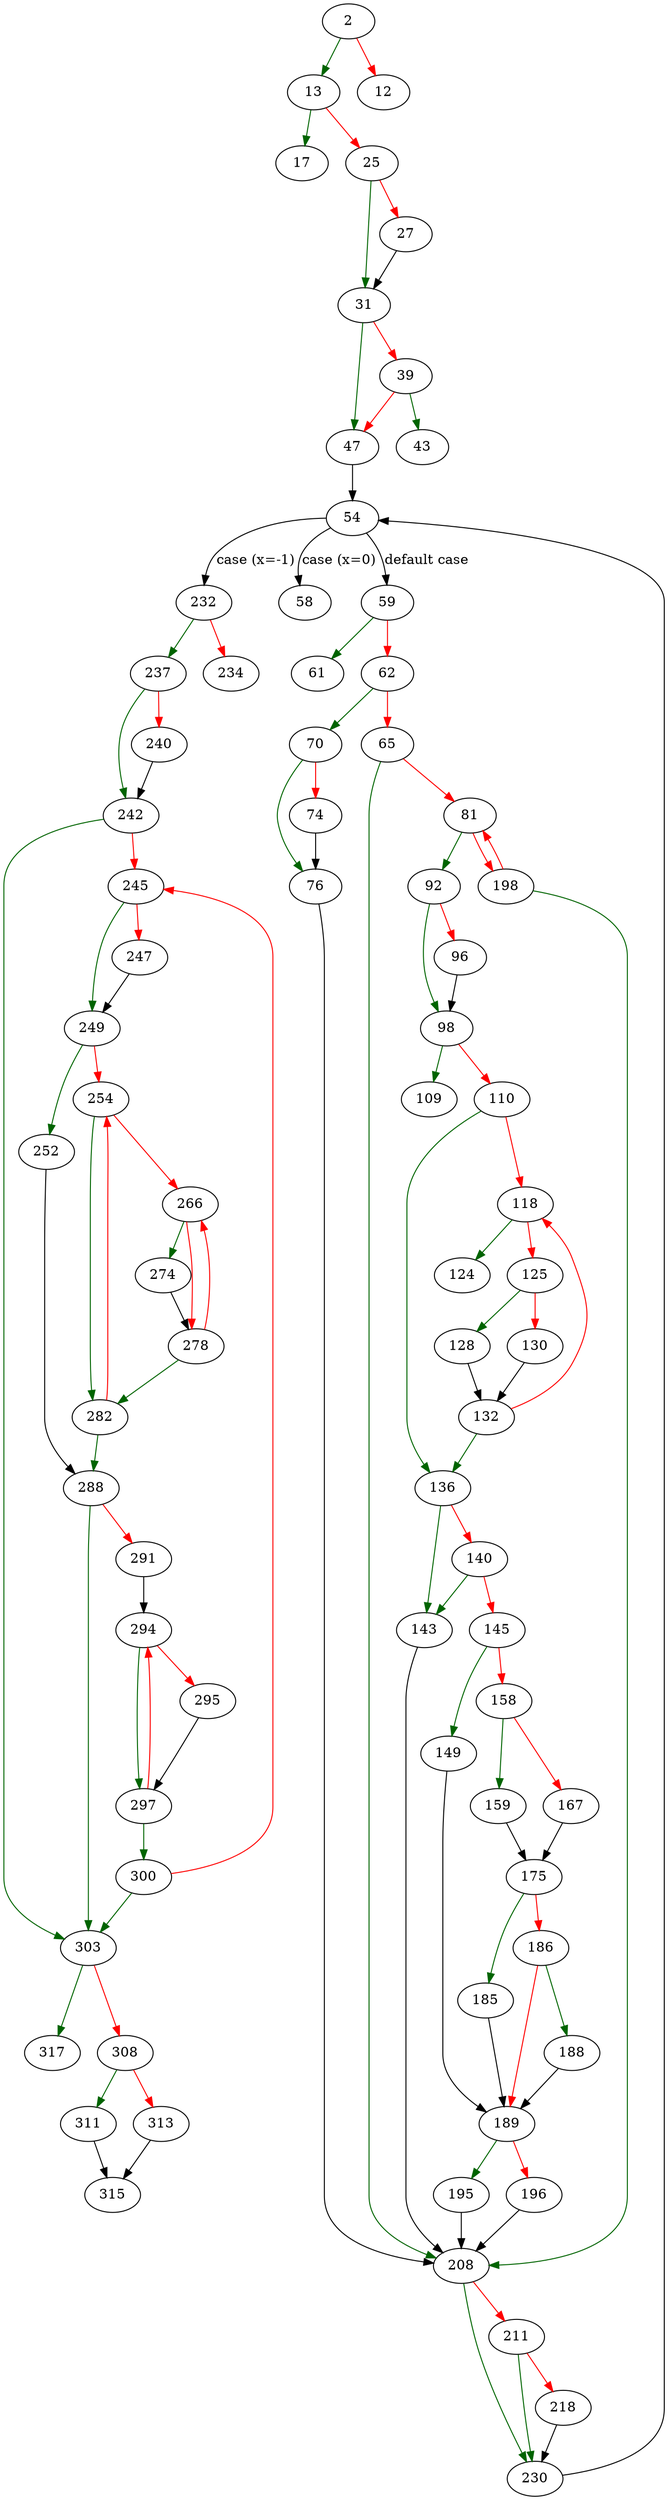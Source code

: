 strict digraph "main" {
	// Node definitions.
	2 [entry=true];
	13;
	12;
	17;
	25;
	31;
	27;
	47;
	39;
	43;
	54;
	232;
	58;
	59;
	61;
	62;
	70;
	65;
	208;
	81;
	76;
	74;
	92;
	198;
	98;
	96;
	109;
	110;
	136;
	118;
	124;
	125;
	128;
	130;
	132;
	143;
	140;
	145;
	149;
	158;
	189;
	159;
	167;
	175;
	185;
	186;
	188;
	195;
	196;
	230;
	211;
	218;
	237;
	234;
	242;
	240;
	303;
	245;
	249;
	247;
	252;
	254;
	288;
	282;
	266;
	274;
	278;
	291;
	294;
	297;
	295;
	300;
	317;
	308;
	311;
	313;
	315;

	// Edge definitions.
	2 -> 13 [
		color=darkgreen
		cond=true
	];
	2 -> 12 [
		color=red
		cond=false
	];
	13 -> 17 [
		color=darkgreen
		cond=true
	];
	13 -> 25 [
		color=red
		cond=false
	];
	25 -> 31 [
		color=darkgreen
		cond=true
	];
	25 -> 27 [
		color=red
		cond=false
	];
	31 -> 47 [
		color=darkgreen
		cond=true
	];
	31 -> 39 [
		color=red
		cond=false
	];
	27 -> 31;
	47 -> 54;
	39 -> 47 [
		color=red
		cond=false
	];
	39 -> 43 [
		color=darkgreen
		cond=true
	];
	54 -> 232 [
		cond="case (x=-1)"
		label="case (x=-1)"
	];
	54 -> 58 [
		cond="case (x=0)"
		label="case (x=0)"
	];
	54 -> 59 [
		cond="default case"
		label="default case"
	];
	232 -> 237 [
		color=darkgreen
		cond=true
	];
	232 -> 234 [
		color=red
		cond=false
	];
	59 -> 61 [
		color=darkgreen
		cond=true
	];
	59 -> 62 [
		color=red
		cond=false
	];
	62 -> 70 [
		color=darkgreen
		cond=true
	];
	62 -> 65 [
		color=red
		cond=false
	];
	70 -> 76 [
		color=darkgreen
		cond=true
	];
	70 -> 74 [
		color=red
		cond=false
	];
	65 -> 208 [
		color=darkgreen
		cond=true
	];
	65 -> 81 [
		color=red
		cond=false
	];
	208 -> 230 [
		color=darkgreen
		cond=true
	];
	208 -> 211 [
		color=red
		cond=false
	];
	81 -> 92 [
		color=darkgreen
		cond=true
	];
	81 -> 198 [
		color=red
		cond=false
	];
	76 -> 208;
	74 -> 76;
	92 -> 98 [
		color=darkgreen
		cond=true
	];
	92 -> 96 [
		color=red
		cond=false
	];
	198 -> 208 [
		color=darkgreen
		cond=true
	];
	198 -> 81 [
		color=red
		cond=false
	];
	98 -> 109 [
		color=darkgreen
		cond=true
	];
	98 -> 110 [
		color=red
		cond=false
	];
	96 -> 98;
	110 -> 136 [
		color=darkgreen
		cond=true
	];
	110 -> 118 [
		color=red
		cond=false
	];
	136 -> 143 [
		color=darkgreen
		cond=true
	];
	136 -> 140 [
		color=red
		cond=false
	];
	118 -> 124 [
		color=darkgreen
		cond=true
	];
	118 -> 125 [
		color=red
		cond=false
	];
	125 -> 128 [
		color=darkgreen
		cond=true
	];
	125 -> 130 [
		color=red
		cond=false
	];
	128 -> 132;
	130 -> 132;
	132 -> 136 [
		color=darkgreen
		cond=true
	];
	132 -> 118 [
		color=red
		cond=false
	];
	143 -> 208;
	140 -> 143 [
		color=darkgreen
		cond=true
	];
	140 -> 145 [
		color=red
		cond=false
	];
	145 -> 149 [
		color=darkgreen
		cond=true
	];
	145 -> 158 [
		color=red
		cond=false
	];
	149 -> 189;
	158 -> 159 [
		color=darkgreen
		cond=true
	];
	158 -> 167 [
		color=red
		cond=false
	];
	189 -> 195 [
		color=darkgreen
		cond=true
	];
	189 -> 196 [
		color=red
		cond=false
	];
	159 -> 175;
	167 -> 175;
	175 -> 185 [
		color=darkgreen
		cond=true
	];
	175 -> 186 [
		color=red
		cond=false
	];
	185 -> 189;
	186 -> 189 [
		color=red
		cond=false
	];
	186 -> 188 [
		color=darkgreen
		cond=true
	];
	188 -> 189;
	195 -> 208;
	196 -> 208;
	230 -> 54;
	211 -> 230 [
		color=darkgreen
		cond=true
	];
	211 -> 218 [
		color=red
		cond=false
	];
	218 -> 230;
	237 -> 242 [
		color=darkgreen
		cond=true
	];
	237 -> 240 [
		color=red
		cond=false
	];
	242 -> 303 [
		color=darkgreen
		cond=true
	];
	242 -> 245 [
		color=red
		cond=false
	];
	240 -> 242;
	303 -> 317 [
		color=darkgreen
		cond=true
	];
	303 -> 308 [
		color=red
		cond=false
	];
	245 -> 249 [
		color=darkgreen
		cond=true
	];
	245 -> 247 [
		color=red
		cond=false
	];
	249 -> 252 [
		color=darkgreen
		cond=true
	];
	249 -> 254 [
		color=red
		cond=false
	];
	247 -> 249;
	252 -> 288;
	254 -> 282 [
		color=darkgreen
		cond=true
	];
	254 -> 266 [
		color=red
		cond=false
	];
	288 -> 303 [
		color=darkgreen
		cond=true
	];
	288 -> 291 [
		color=red
		cond=false
	];
	282 -> 254 [
		color=red
		cond=false
	];
	282 -> 288 [
		color=darkgreen
		cond=true
	];
	266 -> 274 [
		color=darkgreen
		cond=true
	];
	266 -> 278 [
		color=red
		cond=false
	];
	274 -> 278;
	278 -> 282 [
		color=darkgreen
		cond=true
	];
	278 -> 266 [
		color=red
		cond=false
	];
	291 -> 294;
	294 -> 297 [
		color=darkgreen
		cond=true
	];
	294 -> 295 [
		color=red
		cond=false
	];
	297 -> 294 [
		color=red
		cond=false
	];
	297 -> 300 [
		color=darkgreen
		cond=true
	];
	295 -> 297;
	300 -> 303 [
		color=darkgreen
		cond=true
	];
	300 -> 245 [
		color=red
		cond=false
	];
	308 -> 311 [
		color=darkgreen
		cond=true
	];
	308 -> 313 [
		color=red
		cond=false
	];
	311 -> 315;
	313 -> 315;
}
